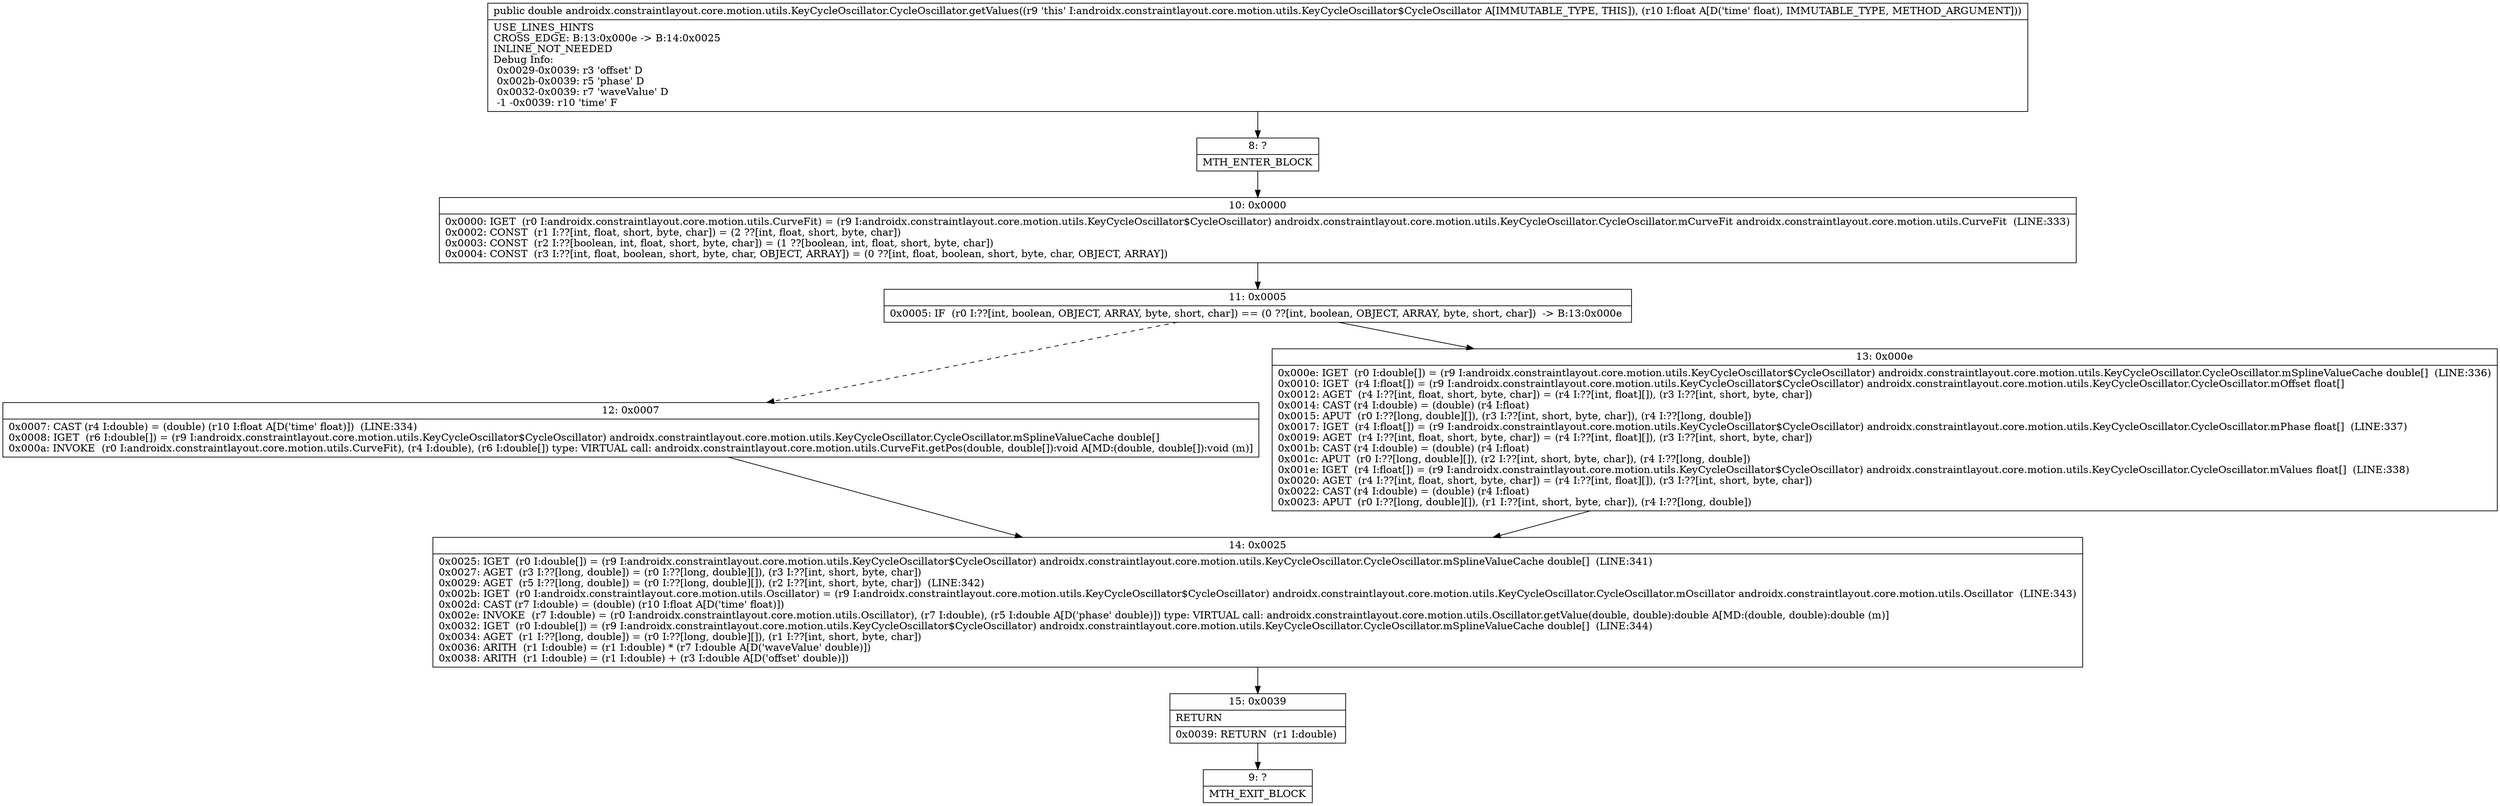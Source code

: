 digraph "CFG forandroidx.constraintlayout.core.motion.utils.KeyCycleOscillator.CycleOscillator.getValues(F)D" {
Node_8 [shape=record,label="{8\:\ ?|MTH_ENTER_BLOCK\l}"];
Node_10 [shape=record,label="{10\:\ 0x0000|0x0000: IGET  (r0 I:androidx.constraintlayout.core.motion.utils.CurveFit) = (r9 I:androidx.constraintlayout.core.motion.utils.KeyCycleOscillator$CycleOscillator) androidx.constraintlayout.core.motion.utils.KeyCycleOscillator.CycleOscillator.mCurveFit androidx.constraintlayout.core.motion.utils.CurveFit  (LINE:333)\l0x0002: CONST  (r1 I:??[int, float, short, byte, char]) = (2 ??[int, float, short, byte, char]) \l0x0003: CONST  (r2 I:??[boolean, int, float, short, byte, char]) = (1 ??[boolean, int, float, short, byte, char]) \l0x0004: CONST  (r3 I:??[int, float, boolean, short, byte, char, OBJECT, ARRAY]) = (0 ??[int, float, boolean, short, byte, char, OBJECT, ARRAY]) \l}"];
Node_11 [shape=record,label="{11\:\ 0x0005|0x0005: IF  (r0 I:??[int, boolean, OBJECT, ARRAY, byte, short, char]) == (0 ??[int, boolean, OBJECT, ARRAY, byte, short, char])  \-\> B:13:0x000e \l}"];
Node_12 [shape=record,label="{12\:\ 0x0007|0x0007: CAST (r4 I:double) = (double) (r10 I:float A[D('time' float)])  (LINE:334)\l0x0008: IGET  (r6 I:double[]) = (r9 I:androidx.constraintlayout.core.motion.utils.KeyCycleOscillator$CycleOscillator) androidx.constraintlayout.core.motion.utils.KeyCycleOscillator.CycleOscillator.mSplineValueCache double[] \l0x000a: INVOKE  (r0 I:androidx.constraintlayout.core.motion.utils.CurveFit), (r4 I:double), (r6 I:double[]) type: VIRTUAL call: androidx.constraintlayout.core.motion.utils.CurveFit.getPos(double, double[]):void A[MD:(double, double[]):void (m)]\l}"];
Node_14 [shape=record,label="{14\:\ 0x0025|0x0025: IGET  (r0 I:double[]) = (r9 I:androidx.constraintlayout.core.motion.utils.KeyCycleOscillator$CycleOscillator) androidx.constraintlayout.core.motion.utils.KeyCycleOscillator.CycleOscillator.mSplineValueCache double[]  (LINE:341)\l0x0027: AGET  (r3 I:??[long, double]) = (r0 I:??[long, double][]), (r3 I:??[int, short, byte, char]) \l0x0029: AGET  (r5 I:??[long, double]) = (r0 I:??[long, double][]), (r2 I:??[int, short, byte, char])  (LINE:342)\l0x002b: IGET  (r0 I:androidx.constraintlayout.core.motion.utils.Oscillator) = (r9 I:androidx.constraintlayout.core.motion.utils.KeyCycleOscillator$CycleOscillator) androidx.constraintlayout.core.motion.utils.KeyCycleOscillator.CycleOscillator.mOscillator androidx.constraintlayout.core.motion.utils.Oscillator  (LINE:343)\l0x002d: CAST (r7 I:double) = (double) (r10 I:float A[D('time' float)]) \l0x002e: INVOKE  (r7 I:double) = (r0 I:androidx.constraintlayout.core.motion.utils.Oscillator), (r7 I:double), (r5 I:double A[D('phase' double)]) type: VIRTUAL call: androidx.constraintlayout.core.motion.utils.Oscillator.getValue(double, double):double A[MD:(double, double):double (m)]\l0x0032: IGET  (r0 I:double[]) = (r9 I:androidx.constraintlayout.core.motion.utils.KeyCycleOscillator$CycleOscillator) androidx.constraintlayout.core.motion.utils.KeyCycleOscillator.CycleOscillator.mSplineValueCache double[]  (LINE:344)\l0x0034: AGET  (r1 I:??[long, double]) = (r0 I:??[long, double][]), (r1 I:??[int, short, byte, char]) \l0x0036: ARITH  (r1 I:double) = (r1 I:double) * (r7 I:double A[D('waveValue' double)]) \l0x0038: ARITH  (r1 I:double) = (r1 I:double) + (r3 I:double A[D('offset' double)]) \l}"];
Node_15 [shape=record,label="{15\:\ 0x0039|RETURN\l|0x0039: RETURN  (r1 I:double) \l}"];
Node_9 [shape=record,label="{9\:\ ?|MTH_EXIT_BLOCK\l}"];
Node_13 [shape=record,label="{13\:\ 0x000e|0x000e: IGET  (r0 I:double[]) = (r9 I:androidx.constraintlayout.core.motion.utils.KeyCycleOscillator$CycleOscillator) androidx.constraintlayout.core.motion.utils.KeyCycleOscillator.CycleOscillator.mSplineValueCache double[]  (LINE:336)\l0x0010: IGET  (r4 I:float[]) = (r9 I:androidx.constraintlayout.core.motion.utils.KeyCycleOscillator$CycleOscillator) androidx.constraintlayout.core.motion.utils.KeyCycleOscillator.CycleOscillator.mOffset float[] \l0x0012: AGET  (r4 I:??[int, float, short, byte, char]) = (r4 I:??[int, float][]), (r3 I:??[int, short, byte, char]) \l0x0014: CAST (r4 I:double) = (double) (r4 I:float) \l0x0015: APUT  (r0 I:??[long, double][]), (r3 I:??[int, short, byte, char]), (r4 I:??[long, double]) \l0x0017: IGET  (r4 I:float[]) = (r9 I:androidx.constraintlayout.core.motion.utils.KeyCycleOscillator$CycleOscillator) androidx.constraintlayout.core.motion.utils.KeyCycleOscillator.CycleOscillator.mPhase float[]  (LINE:337)\l0x0019: AGET  (r4 I:??[int, float, short, byte, char]) = (r4 I:??[int, float][]), (r3 I:??[int, short, byte, char]) \l0x001b: CAST (r4 I:double) = (double) (r4 I:float) \l0x001c: APUT  (r0 I:??[long, double][]), (r2 I:??[int, short, byte, char]), (r4 I:??[long, double]) \l0x001e: IGET  (r4 I:float[]) = (r9 I:androidx.constraintlayout.core.motion.utils.KeyCycleOscillator$CycleOscillator) androidx.constraintlayout.core.motion.utils.KeyCycleOscillator.CycleOscillator.mValues float[]  (LINE:338)\l0x0020: AGET  (r4 I:??[int, float, short, byte, char]) = (r4 I:??[int, float][]), (r3 I:??[int, short, byte, char]) \l0x0022: CAST (r4 I:double) = (double) (r4 I:float) \l0x0023: APUT  (r0 I:??[long, double][]), (r1 I:??[int, short, byte, char]), (r4 I:??[long, double]) \l}"];
MethodNode[shape=record,label="{public double androidx.constraintlayout.core.motion.utils.KeyCycleOscillator.CycleOscillator.getValues((r9 'this' I:androidx.constraintlayout.core.motion.utils.KeyCycleOscillator$CycleOscillator A[IMMUTABLE_TYPE, THIS]), (r10 I:float A[D('time' float), IMMUTABLE_TYPE, METHOD_ARGUMENT]))  | USE_LINES_HINTS\lCROSS_EDGE: B:13:0x000e \-\> B:14:0x0025\lINLINE_NOT_NEEDED\lDebug Info:\l  0x0029\-0x0039: r3 'offset' D\l  0x002b\-0x0039: r5 'phase' D\l  0x0032\-0x0039: r7 'waveValue' D\l  \-1 \-0x0039: r10 'time' F\l}"];
MethodNode -> Node_8;Node_8 -> Node_10;
Node_10 -> Node_11;
Node_11 -> Node_12[style=dashed];
Node_11 -> Node_13;
Node_12 -> Node_14;
Node_14 -> Node_15;
Node_15 -> Node_9;
Node_13 -> Node_14;
}

